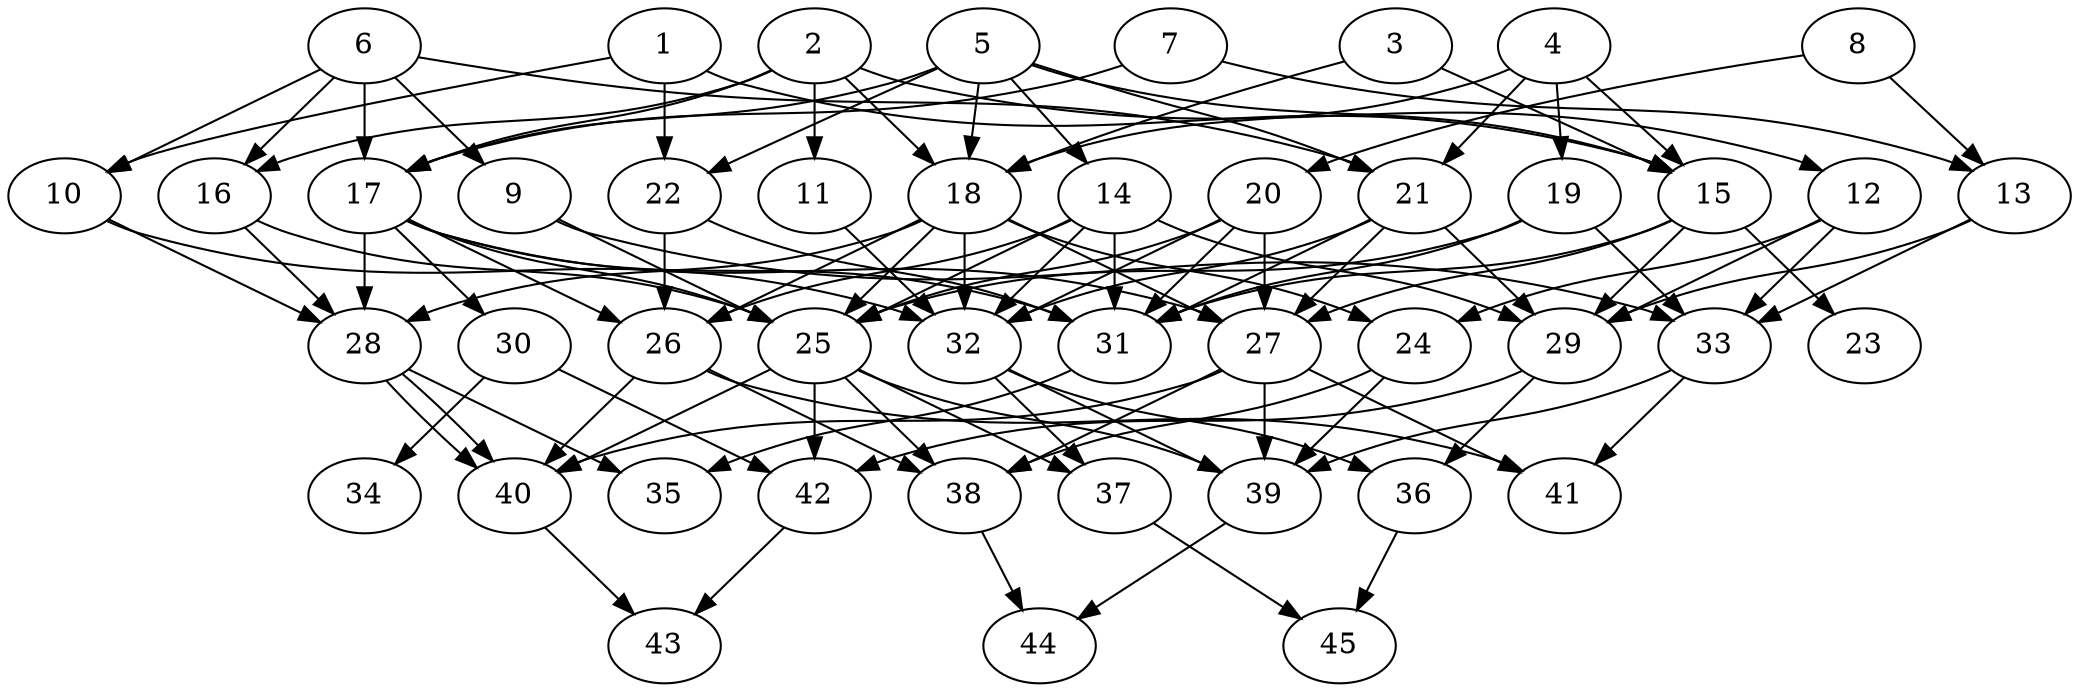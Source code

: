 // DAG automatically generated by daggen at Thu Oct  3 14:07:24 2019
// ./daggen --dot -n 45 --ccr 0.5 --fat 0.7 --regular 0.5 --density 0.5 --mindata 5242880 --maxdata 52428800 
digraph G {
  1 [size="71415808", alpha="0.03", expect_size="35707904"] 
  1 -> 10 [size ="35707904"]
  1 -> 15 [size ="35707904"]
  1 -> 22 [size ="35707904"]
  2 [size="54818816", alpha="0.15", expect_size="27409408"] 
  2 -> 11 [size ="27409408"]
  2 -> 12 [size ="27409408"]
  2 -> 16 [size ="27409408"]
  2 -> 17 [size ="27409408"]
  2 -> 18 [size ="27409408"]
  3 [size="78716928", alpha="0.17", expect_size="39358464"] 
  3 -> 15 [size ="39358464"]
  3 -> 18 [size ="39358464"]
  4 [size="21981184", alpha="0.15", expect_size="10990592"] 
  4 -> 15 [size ="10990592"]
  4 -> 18 [size ="10990592"]
  4 -> 19 [size ="10990592"]
  4 -> 21 [size ="10990592"]
  5 [size="101324800", alpha="0.03", expect_size="50662400"] 
  5 -> 14 [size ="50662400"]
  5 -> 15 [size ="50662400"]
  5 -> 17 [size ="50662400"]
  5 -> 18 [size ="50662400"]
  5 -> 21 [size ="50662400"]
  5 -> 22 [size ="50662400"]
  6 [size="92295168", alpha="0.10", expect_size="46147584"] 
  6 -> 9 [size ="46147584"]
  6 -> 10 [size ="46147584"]
  6 -> 16 [size ="46147584"]
  6 -> 17 [size ="46147584"]
  6 -> 21 [size ="46147584"]
  7 [size="34111488", alpha="0.10", expect_size="17055744"] 
  7 -> 13 [size ="17055744"]
  7 -> 17 [size ="17055744"]
  8 [size="57632768", alpha="0.06", expect_size="28816384"] 
  8 -> 13 [size ="28816384"]
  8 -> 20 [size ="28816384"]
  9 [size="101627904", alpha="0.09", expect_size="50813952"] 
  9 -> 25 [size ="50813952"]
  9 -> 33 [size ="50813952"]
  10 [size="59648000", alpha="0.12", expect_size="29824000"] 
  10 -> 28 [size ="29824000"]
  10 -> 32 [size ="29824000"]
  11 [size="99883008", alpha="0.09", expect_size="49941504"] 
  11 -> 32 [size ="49941504"]
  12 [size="20346880", alpha="0.07", expect_size="10173440"] 
  12 -> 24 [size ="10173440"]
  12 -> 29 [size ="10173440"]
  12 -> 33 [size ="10173440"]
  13 [size="90925056", alpha="0.11", expect_size="45462528"] 
  13 -> 29 [size ="45462528"]
  13 -> 33 [size ="45462528"]
  14 [size="77795328", alpha="0.16", expect_size="38897664"] 
  14 -> 25 [size ="38897664"]
  14 -> 26 [size ="38897664"]
  14 -> 29 [size ="38897664"]
  14 -> 31 [size ="38897664"]
  14 -> 32 [size ="38897664"]
  15 [size="55719936", alpha="0.01", expect_size="27859968"] 
  15 -> 23 [size ="27859968"]
  15 -> 27 [size ="27859968"]
  15 -> 29 [size ="27859968"]
  15 -> 31 [size ="27859968"]
  16 [size="71311360", alpha="0.10", expect_size="35655680"] 
  16 -> 25 [size ="35655680"]
  16 -> 28 [size ="35655680"]
  17 [size="26165248", alpha="0.05", expect_size="13082624"] 
  17 -> 25 [size ="13082624"]
  17 -> 26 [size ="13082624"]
  17 -> 27 [size ="13082624"]
  17 -> 28 [size ="13082624"]
  17 -> 30 [size ="13082624"]
  17 -> 31 [size ="13082624"]
  18 [size="75655168", alpha="0.02", expect_size="37827584"] 
  18 -> 24 [size ="37827584"]
  18 -> 25 [size ="37827584"]
  18 -> 26 [size ="37827584"]
  18 -> 27 [size ="37827584"]
  18 -> 28 [size ="37827584"]
  18 -> 32 [size ="37827584"]
  19 [size="103362560", alpha="0.10", expect_size="51681280"] 
  19 -> 25 [size ="51681280"]
  19 -> 31 [size ="51681280"]
  19 -> 33 [size ="51681280"]
  20 [size="49291264", alpha="0.05", expect_size="24645632"] 
  20 -> 25 [size ="24645632"]
  20 -> 27 [size ="24645632"]
  20 -> 31 [size ="24645632"]
  20 -> 32 [size ="24645632"]
  21 [size="13864960", alpha="0.13", expect_size="6932480"] 
  21 -> 27 [size ="6932480"]
  21 -> 29 [size ="6932480"]
  21 -> 31 [size ="6932480"]
  21 -> 32 [size ="6932480"]
  22 [size="56064000", alpha="0.09", expect_size="28032000"] 
  22 -> 26 [size ="28032000"]
  22 -> 31 [size ="28032000"]
  23 [size="86908928", alpha="0.01", expect_size="43454464"] 
  24 [size="42285056", alpha="0.15", expect_size="21142528"] 
  24 -> 38 [size ="21142528"]
  24 -> 39 [size ="21142528"]
  25 [size="24391680", alpha="0.08", expect_size="12195840"] 
  25 -> 37 [size ="12195840"]
  25 -> 38 [size ="12195840"]
  25 -> 39 [size ="12195840"]
  25 -> 40 [size ="12195840"]
  25 -> 42 [size ="12195840"]
  26 [size="28520448", alpha="0.18", expect_size="14260224"] 
  26 -> 38 [size ="14260224"]
  26 -> 40 [size ="14260224"]
  26 -> 41 [size ="14260224"]
  27 [size="77676544", alpha="0.14", expect_size="38838272"] 
  27 -> 38 [size ="38838272"]
  27 -> 39 [size ="38838272"]
  27 -> 40 [size ="38838272"]
  27 -> 41 [size ="38838272"]
  28 [size="99665920", alpha="0.19", expect_size="49832960"] 
  28 -> 35 [size ="49832960"]
  28 -> 40 [size ="49832960"]
  28 -> 40 [size ="49832960"]
  29 [size="16662528", alpha="0.04", expect_size="8331264"] 
  29 -> 36 [size ="8331264"]
  29 -> 42 [size ="8331264"]
  30 [size="65525760", alpha="0.19", expect_size="32762880"] 
  30 -> 34 [size ="32762880"]
  30 -> 42 [size ="32762880"]
  31 [size="89008128", alpha="0.13", expect_size="44504064"] 
  31 -> 35 [size ="44504064"]
  32 [size="53669888", alpha="0.09", expect_size="26834944"] 
  32 -> 36 [size ="26834944"]
  32 -> 37 [size ="26834944"]
  32 -> 39 [size ="26834944"]
  33 [size="98217984", alpha="0.02", expect_size="49108992"] 
  33 -> 39 [size ="49108992"]
  33 -> 41 [size ="49108992"]
  34 [size="102141952", alpha="0.10", expect_size="51070976"] 
  35 [size="76937216", alpha="0.07", expect_size="38468608"] 
  36 [size="19070976", alpha="0.17", expect_size="9535488"] 
  36 -> 45 [size ="9535488"]
  37 [size="104728576", alpha="0.10", expect_size="52364288"] 
  37 -> 45 [size ="52364288"]
  38 [size="74418176", alpha="0.17", expect_size="37209088"] 
  38 -> 44 [size ="37209088"]
  39 [size="69664768", alpha="0.04", expect_size="34832384"] 
  39 -> 44 [size ="34832384"]
  40 [size="87234560", alpha="0.19", expect_size="43617280"] 
  40 -> 43 [size ="43617280"]
  41 [size="81922048", alpha="0.15", expect_size="40961024"] 
  42 [size="48750592", alpha="0.00", expect_size="24375296"] 
  42 -> 43 [size ="24375296"]
  43 [size="91959296", alpha="0.02", expect_size="45979648"] 
  44 [size="103239680", alpha="0.10", expect_size="51619840"] 
  45 [size="55535616", alpha="0.02", expect_size="27767808"] 
}

